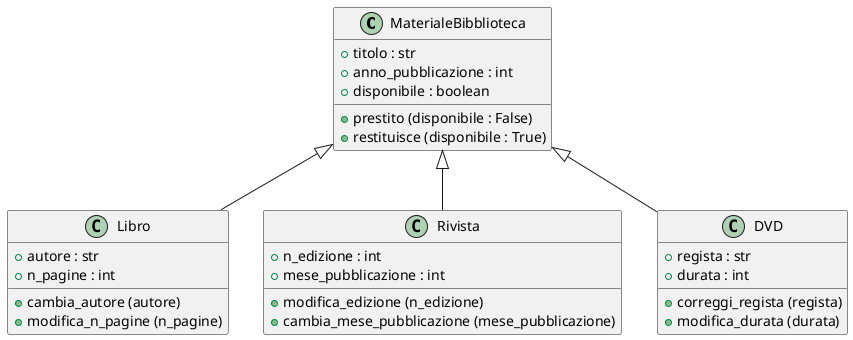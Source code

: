 @startuml
class MaterialeBibblioteca{
    + titolo : str
    + anno_pubblicazione : int
    + disponibile : boolean 
    + prestito (disponibile : False)
    + restituisce (disponibile : True)

}

class Libro{
    + autore : str
    + n_pagine : int
    + cambia_autore (autore)
    + modifica_n_pagine (n_pagine)
}


class Rivista{
    + n_edizione : int
    + mese_pubblicazione : int
    + modifica_edizione (n_edizione)
    + cambia_mese_pubblicazione (mese_pubblicazione)
}

class DVD{
    + regista : str
    + durata : int
    + correggi_regista (regista)
    + modifica_durata (durata)
}

MaterialeBibblioteca <|-- Libro
MaterialeBibblioteca <|-- DVD
MaterialeBibblioteca <|-- Rivista
@enduml